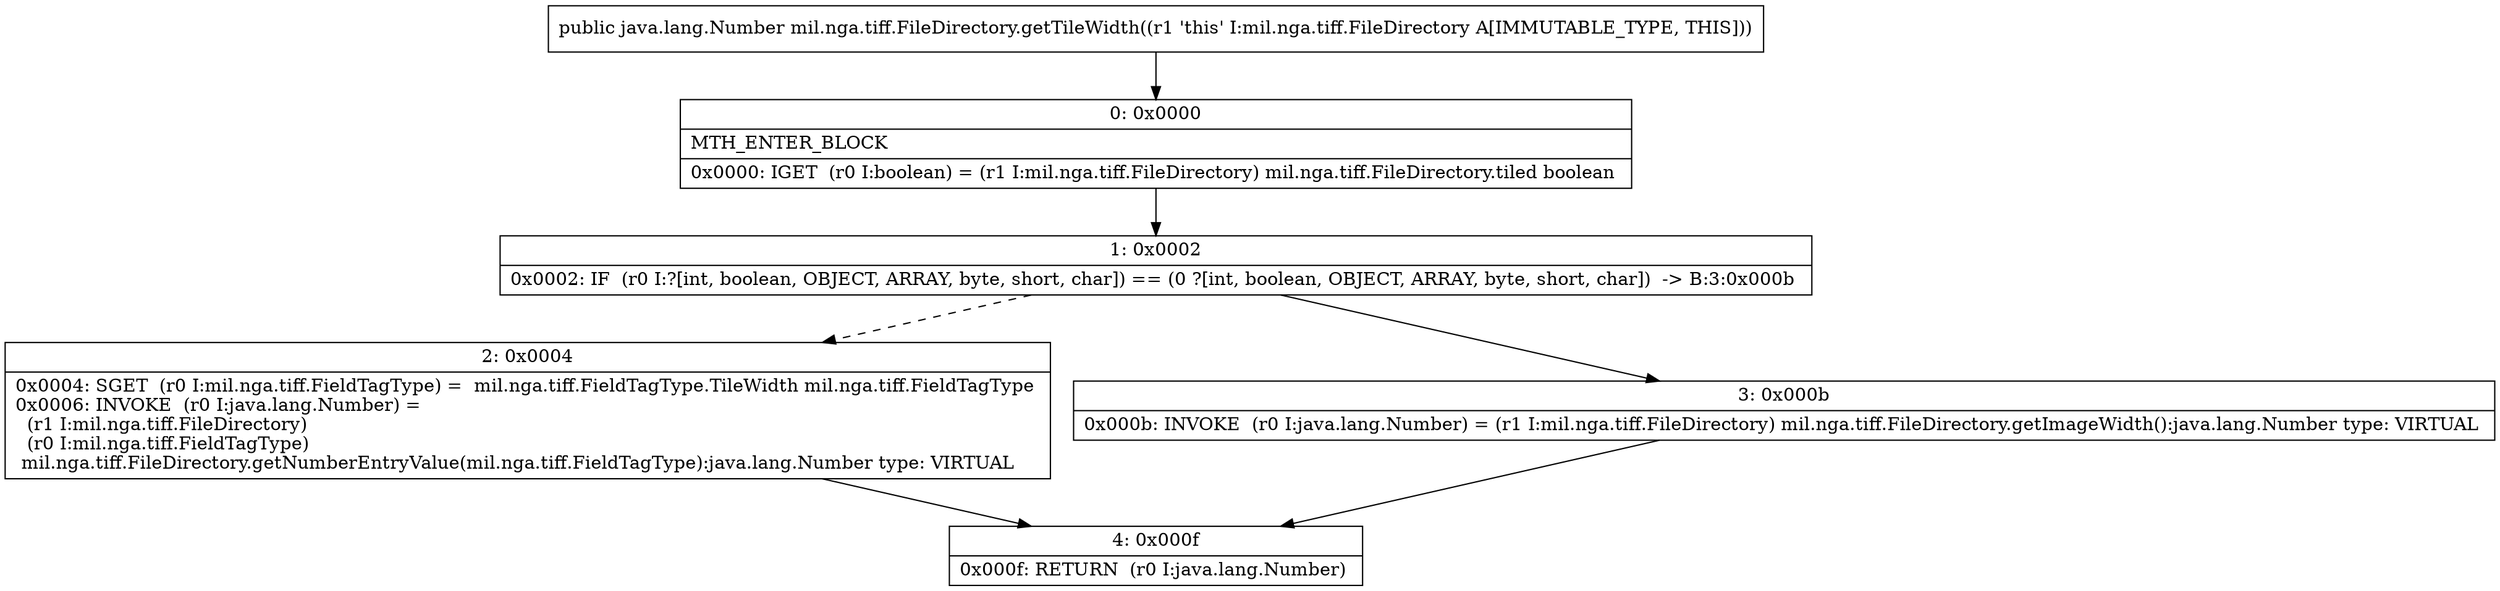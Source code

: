 digraph "CFG formil.nga.tiff.FileDirectory.getTileWidth()Ljava\/lang\/Number;" {
Node_0 [shape=record,label="{0\:\ 0x0000|MTH_ENTER_BLOCK\l|0x0000: IGET  (r0 I:boolean) = (r1 I:mil.nga.tiff.FileDirectory) mil.nga.tiff.FileDirectory.tiled boolean \l}"];
Node_1 [shape=record,label="{1\:\ 0x0002|0x0002: IF  (r0 I:?[int, boolean, OBJECT, ARRAY, byte, short, char]) == (0 ?[int, boolean, OBJECT, ARRAY, byte, short, char])  \-\> B:3:0x000b \l}"];
Node_2 [shape=record,label="{2\:\ 0x0004|0x0004: SGET  (r0 I:mil.nga.tiff.FieldTagType) =  mil.nga.tiff.FieldTagType.TileWidth mil.nga.tiff.FieldTagType \l0x0006: INVOKE  (r0 I:java.lang.Number) = \l  (r1 I:mil.nga.tiff.FileDirectory)\l  (r0 I:mil.nga.tiff.FieldTagType)\l mil.nga.tiff.FileDirectory.getNumberEntryValue(mil.nga.tiff.FieldTagType):java.lang.Number type: VIRTUAL \l}"];
Node_3 [shape=record,label="{3\:\ 0x000b|0x000b: INVOKE  (r0 I:java.lang.Number) = (r1 I:mil.nga.tiff.FileDirectory) mil.nga.tiff.FileDirectory.getImageWidth():java.lang.Number type: VIRTUAL \l}"];
Node_4 [shape=record,label="{4\:\ 0x000f|0x000f: RETURN  (r0 I:java.lang.Number) \l}"];
MethodNode[shape=record,label="{public java.lang.Number mil.nga.tiff.FileDirectory.getTileWidth((r1 'this' I:mil.nga.tiff.FileDirectory A[IMMUTABLE_TYPE, THIS])) }"];
MethodNode -> Node_0;
Node_0 -> Node_1;
Node_1 -> Node_2[style=dashed];
Node_1 -> Node_3;
Node_2 -> Node_4;
Node_3 -> Node_4;
}

